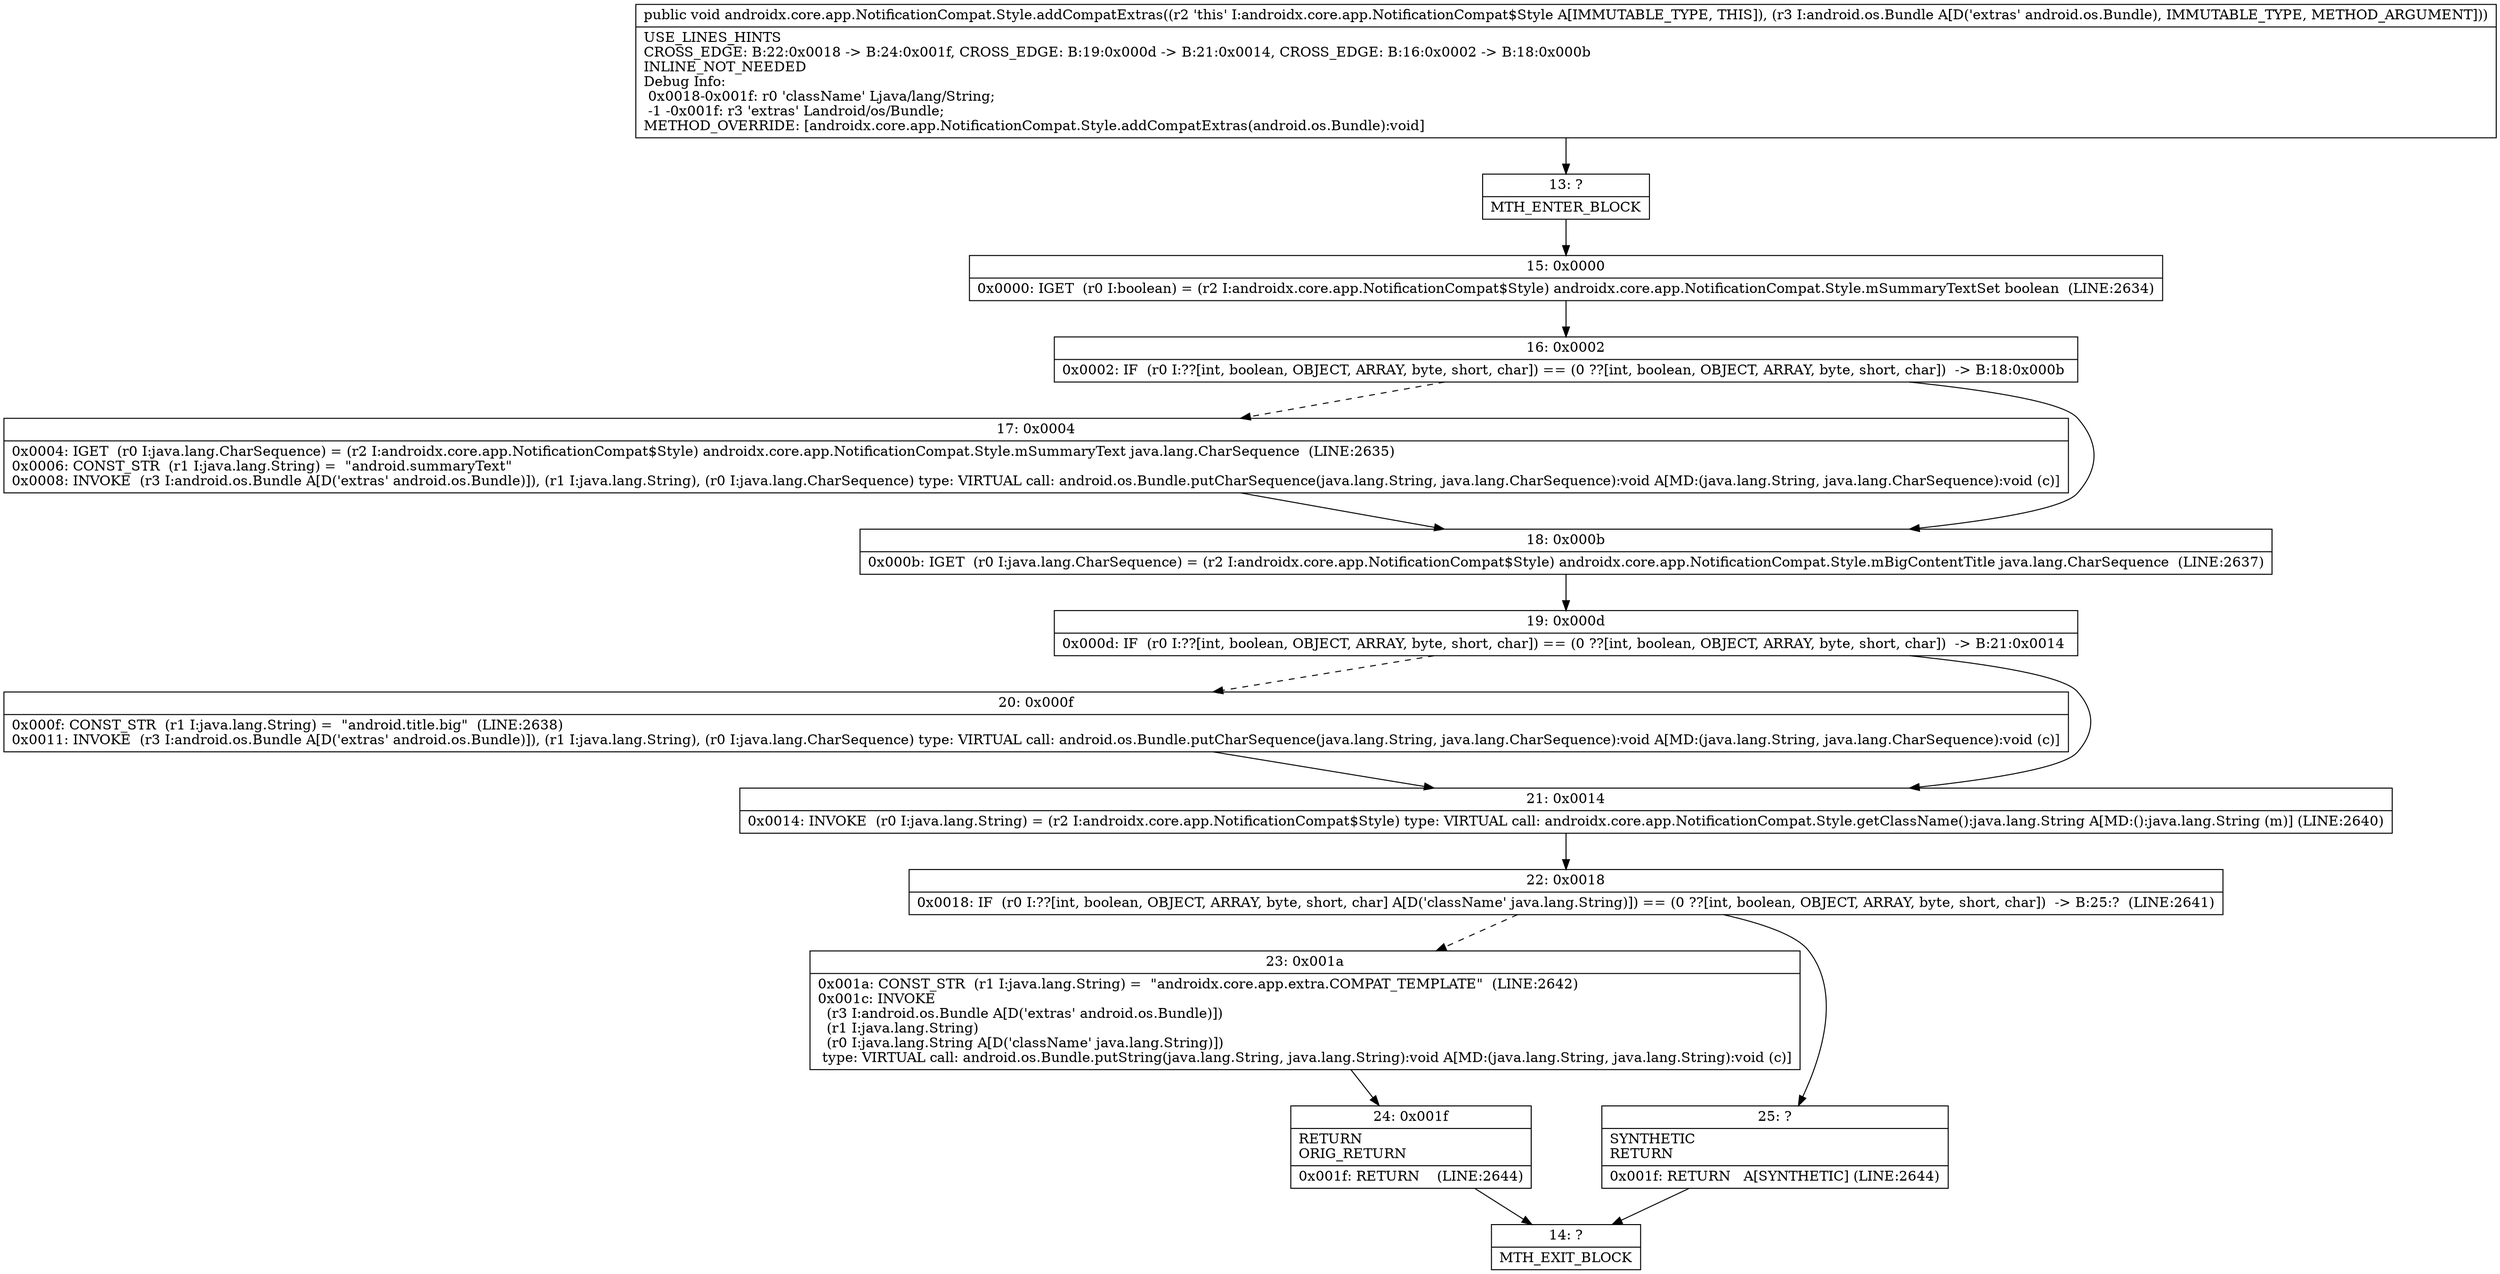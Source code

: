 digraph "CFG forandroidx.core.app.NotificationCompat.Style.addCompatExtras(Landroid\/os\/Bundle;)V" {
Node_13 [shape=record,label="{13\:\ ?|MTH_ENTER_BLOCK\l}"];
Node_15 [shape=record,label="{15\:\ 0x0000|0x0000: IGET  (r0 I:boolean) = (r2 I:androidx.core.app.NotificationCompat$Style) androidx.core.app.NotificationCompat.Style.mSummaryTextSet boolean  (LINE:2634)\l}"];
Node_16 [shape=record,label="{16\:\ 0x0002|0x0002: IF  (r0 I:??[int, boolean, OBJECT, ARRAY, byte, short, char]) == (0 ??[int, boolean, OBJECT, ARRAY, byte, short, char])  \-\> B:18:0x000b \l}"];
Node_17 [shape=record,label="{17\:\ 0x0004|0x0004: IGET  (r0 I:java.lang.CharSequence) = (r2 I:androidx.core.app.NotificationCompat$Style) androidx.core.app.NotificationCompat.Style.mSummaryText java.lang.CharSequence  (LINE:2635)\l0x0006: CONST_STR  (r1 I:java.lang.String) =  \"android.summaryText\" \l0x0008: INVOKE  (r3 I:android.os.Bundle A[D('extras' android.os.Bundle)]), (r1 I:java.lang.String), (r0 I:java.lang.CharSequence) type: VIRTUAL call: android.os.Bundle.putCharSequence(java.lang.String, java.lang.CharSequence):void A[MD:(java.lang.String, java.lang.CharSequence):void (c)]\l}"];
Node_18 [shape=record,label="{18\:\ 0x000b|0x000b: IGET  (r0 I:java.lang.CharSequence) = (r2 I:androidx.core.app.NotificationCompat$Style) androidx.core.app.NotificationCompat.Style.mBigContentTitle java.lang.CharSequence  (LINE:2637)\l}"];
Node_19 [shape=record,label="{19\:\ 0x000d|0x000d: IF  (r0 I:??[int, boolean, OBJECT, ARRAY, byte, short, char]) == (0 ??[int, boolean, OBJECT, ARRAY, byte, short, char])  \-\> B:21:0x0014 \l}"];
Node_20 [shape=record,label="{20\:\ 0x000f|0x000f: CONST_STR  (r1 I:java.lang.String) =  \"android.title.big\"  (LINE:2638)\l0x0011: INVOKE  (r3 I:android.os.Bundle A[D('extras' android.os.Bundle)]), (r1 I:java.lang.String), (r0 I:java.lang.CharSequence) type: VIRTUAL call: android.os.Bundle.putCharSequence(java.lang.String, java.lang.CharSequence):void A[MD:(java.lang.String, java.lang.CharSequence):void (c)]\l}"];
Node_21 [shape=record,label="{21\:\ 0x0014|0x0014: INVOKE  (r0 I:java.lang.String) = (r2 I:androidx.core.app.NotificationCompat$Style) type: VIRTUAL call: androidx.core.app.NotificationCompat.Style.getClassName():java.lang.String A[MD:():java.lang.String (m)] (LINE:2640)\l}"];
Node_22 [shape=record,label="{22\:\ 0x0018|0x0018: IF  (r0 I:??[int, boolean, OBJECT, ARRAY, byte, short, char] A[D('className' java.lang.String)]) == (0 ??[int, boolean, OBJECT, ARRAY, byte, short, char])  \-\> B:25:?  (LINE:2641)\l}"];
Node_23 [shape=record,label="{23\:\ 0x001a|0x001a: CONST_STR  (r1 I:java.lang.String) =  \"androidx.core.app.extra.COMPAT_TEMPLATE\"  (LINE:2642)\l0x001c: INVOKE  \l  (r3 I:android.os.Bundle A[D('extras' android.os.Bundle)])\l  (r1 I:java.lang.String)\l  (r0 I:java.lang.String A[D('className' java.lang.String)])\l type: VIRTUAL call: android.os.Bundle.putString(java.lang.String, java.lang.String):void A[MD:(java.lang.String, java.lang.String):void (c)]\l}"];
Node_24 [shape=record,label="{24\:\ 0x001f|RETURN\lORIG_RETURN\l|0x001f: RETURN    (LINE:2644)\l}"];
Node_14 [shape=record,label="{14\:\ ?|MTH_EXIT_BLOCK\l}"];
Node_25 [shape=record,label="{25\:\ ?|SYNTHETIC\lRETURN\l|0x001f: RETURN   A[SYNTHETIC] (LINE:2644)\l}"];
MethodNode[shape=record,label="{public void androidx.core.app.NotificationCompat.Style.addCompatExtras((r2 'this' I:androidx.core.app.NotificationCompat$Style A[IMMUTABLE_TYPE, THIS]), (r3 I:android.os.Bundle A[D('extras' android.os.Bundle), IMMUTABLE_TYPE, METHOD_ARGUMENT]))  | USE_LINES_HINTS\lCROSS_EDGE: B:22:0x0018 \-\> B:24:0x001f, CROSS_EDGE: B:19:0x000d \-\> B:21:0x0014, CROSS_EDGE: B:16:0x0002 \-\> B:18:0x000b\lINLINE_NOT_NEEDED\lDebug Info:\l  0x0018\-0x001f: r0 'className' Ljava\/lang\/String;\l  \-1 \-0x001f: r3 'extras' Landroid\/os\/Bundle;\lMETHOD_OVERRIDE: [androidx.core.app.NotificationCompat.Style.addCompatExtras(android.os.Bundle):void]\l}"];
MethodNode -> Node_13;Node_13 -> Node_15;
Node_15 -> Node_16;
Node_16 -> Node_17[style=dashed];
Node_16 -> Node_18;
Node_17 -> Node_18;
Node_18 -> Node_19;
Node_19 -> Node_20[style=dashed];
Node_19 -> Node_21;
Node_20 -> Node_21;
Node_21 -> Node_22;
Node_22 -> Node_23[style=dashed];
Node_22 -> Node_25;
Node_23 -> Node_24;
Node_24 -> Node_14;
Node_25 -> Node_14;
}

